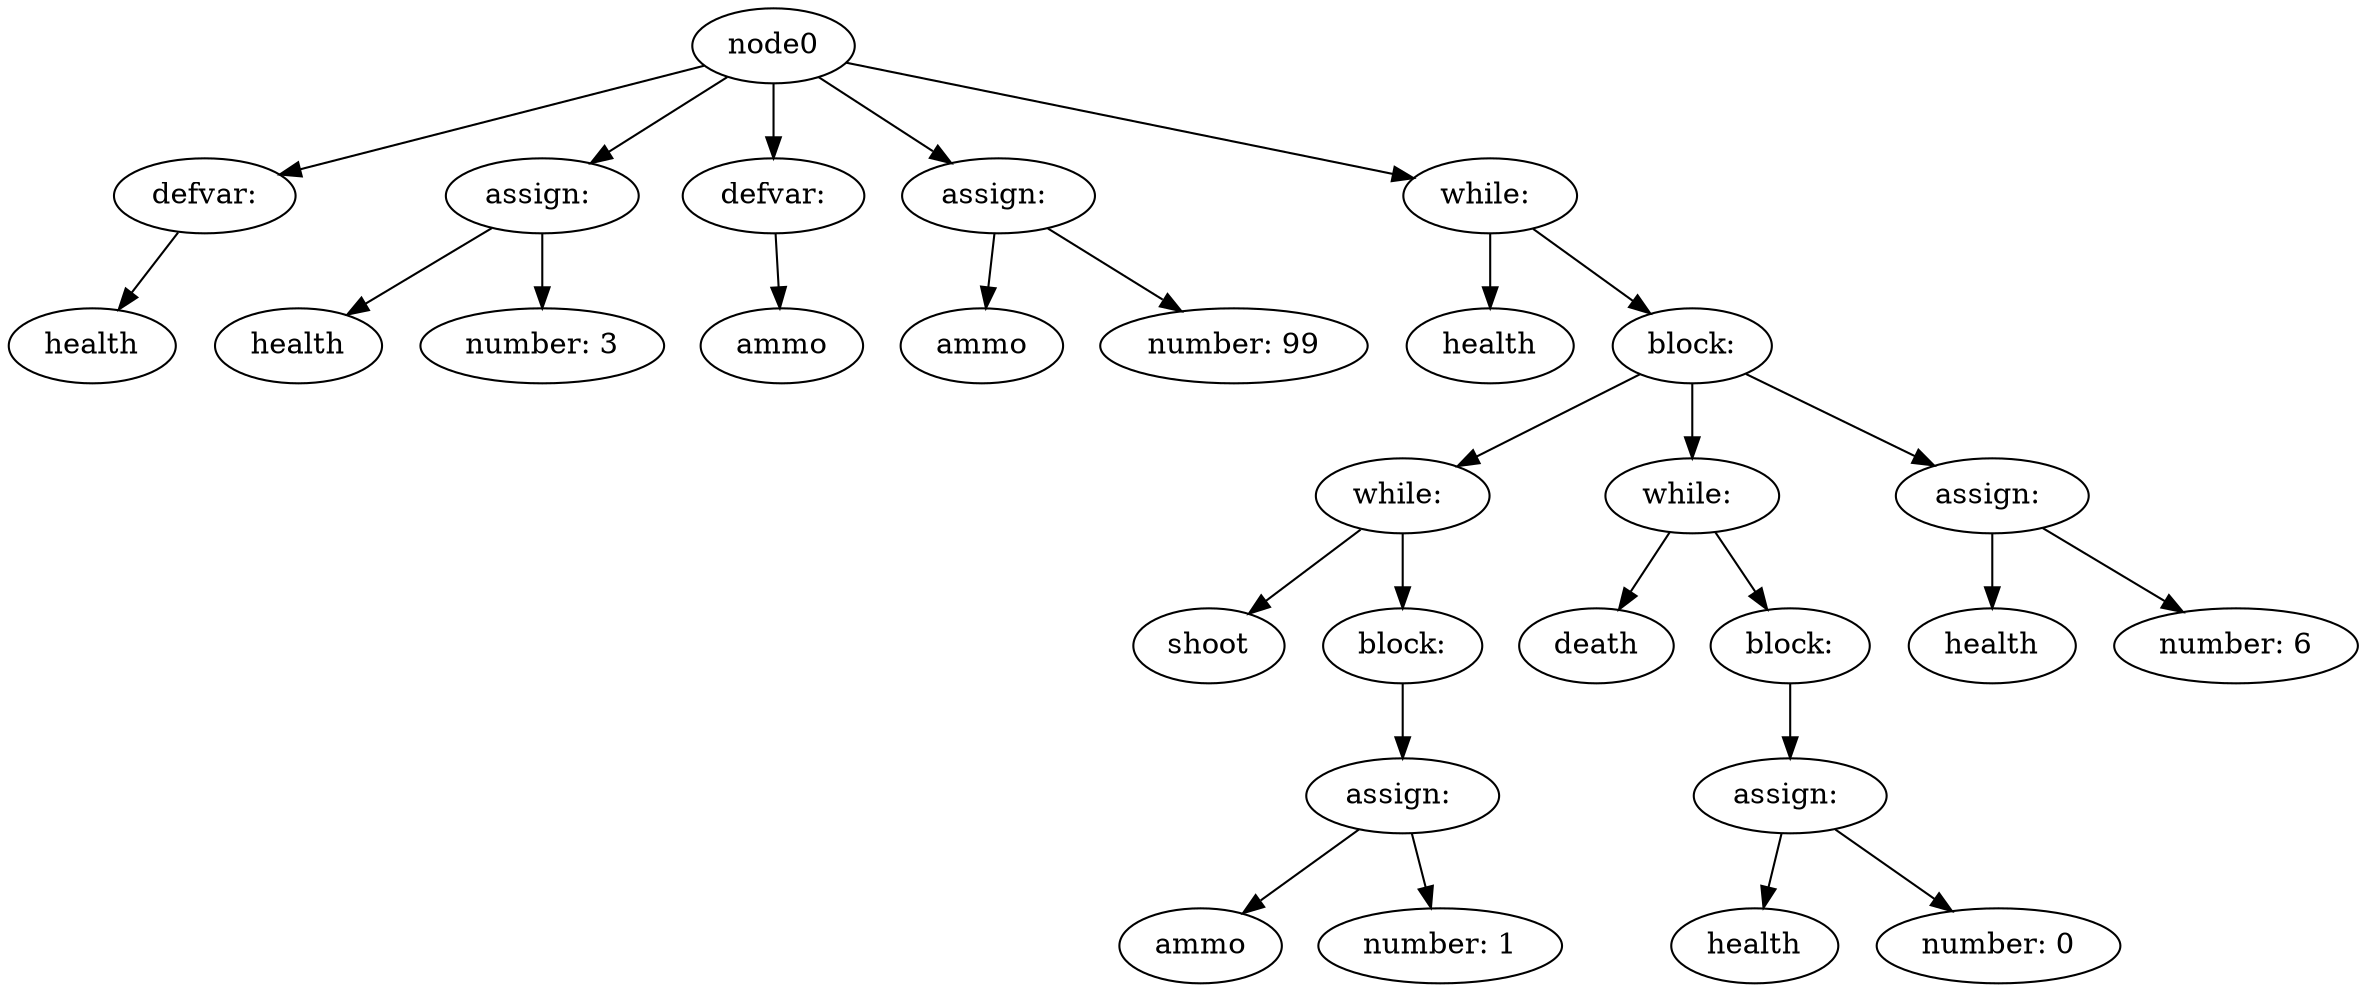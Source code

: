 digraph G {
node2 [ label = "defvar:" ];
node0 -> node2;
node1 [ label = "health"];
node2 -> node1;
node5 [ label = "assign: "];
node0 -> node5;
node3 [ label = "health"];
node5 -> node3;
node4 [ label = "number: 3"];
node5 -> node4;
node7 [ label = "defvar:" ];
node0 -> node7;
node6 [ label = "ammo"];
node7 -> node6;
node10 [ label = "assign: "];
node0 -> node10;
node8 [ label = "ammo"];
node10 -> node8;
node9 [ label = "number: 99"];
node10 -> node9;
node28 [ label = "while: "];
node0 -> node28;
node11 [ label = "health"];
node28 -> node11;
node12 [ label = "block:" ];
node28 -> node12;
node18 [ label = "while: "];
node12 -> node18;
node13 [ label = "shoot"];
node18 -> node13;
node14 [ label = "block:" ];
node18 -> node14;
node17 [ label = "assign: "];
node14 -> node17;
node15 [ label = "ammo"];
node17 -> node15;
node16 [ label = "number: 1"];
node17 -> node16;
node24 [ label = "while: "];
node12 -> node24;
node19 [ label = "death"];
node24 -> node19;
node20 [ label = "block:" ];
node24 -> node20;
node23 [ label = "assign: "];
node20 -> node23;
node21 [ label = "health"];
node23 -> node21;
node22 [ label = "number: 0"];
node23 -> node22;
node27 [ label = "assign: "];
node12 -> node27;
node25 [ label = "health"];
node27 -> node25;
node26 [ label = "number: 6"];
node27 -> node26;
}
